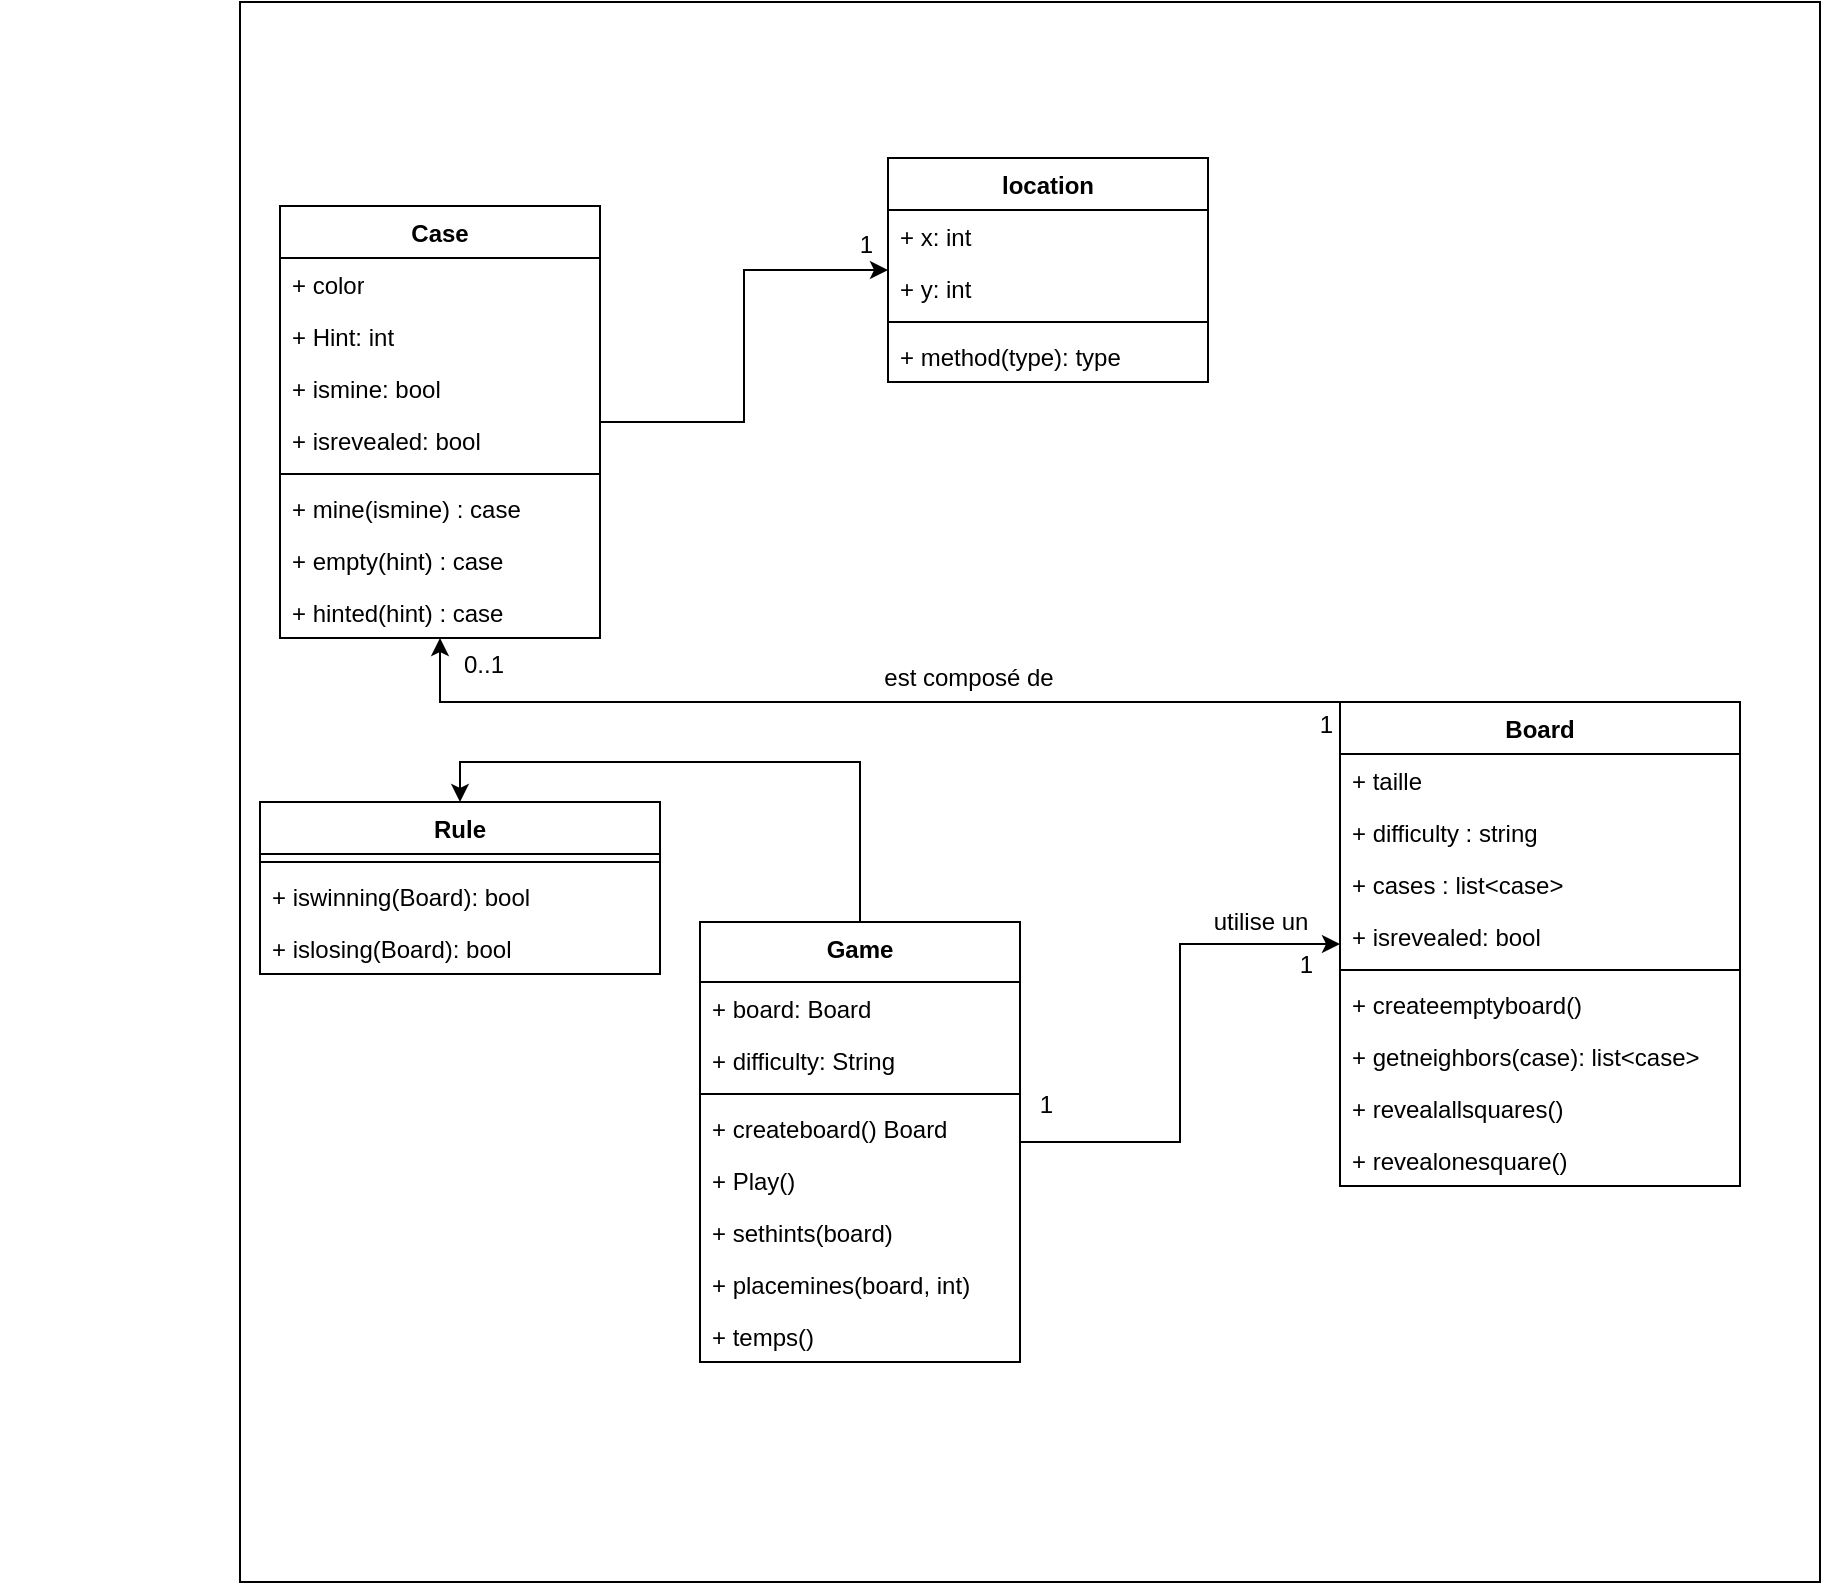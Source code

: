 <mxfile version="24.7.17">
  <diagram id="C5RBs43oDa-KdzZeNtuy" name="Page-1">
    <mxGraphModel dx="2193" dy="704" grid="1" gridSize="10" guides="1" tooltips="1" connect="1" arrows="1" fold="1" page="1" pageScale="1" pageWidth="827" pageHeight="1169" math="0" shadow="0">
      <root>
        <mxCell id="WIyWlLk6GJQsqaUBKTNV-0" />
        <mxCell id="WIyWlLk6GJQsqaUBKTNV-1" parent="WIyWlLk6GJQsqaUBKTNV-0" />
        <mxCell id="GdLVOcb5hqMAx5o_TlnN-3" value="" style="whiteSpace=wrap;html=1;aspect=fixed;" vertex="1" parent="WIyWlLk6GJQsqaUBKTNV-1">
          <mxGeometry x="90" y="40" width="790" height="790" as="geometry" />
        </mxCell>
        <mxCell id="0AmhBG5HeZ1LraAIpig7-63" value="location" style="swimlane;fontStyle=1;align=center;verticalAlign=top;childLayout=stackLayout;horizontal=1;startSize=26;horizontalStack=0;resizeParent=1;resizeParentMax=0;resizeLast=0;collapsible=1;marginBottom=0;whiteSpace=wrap;html=1;" parent="WIyWlLk6GJQsqaUBKTNV-1" vertex="1">
          <mxGeometry x="414" y="118" width="160" height="112" as="geometry" />
        </mxCell>
        <mxCell id="0AmhBG5HeZ1LraAIpig7-64" value="+ x: int" style="text;strokeColor=none;fillColor=none;align=left;verticalAlign=top;spacingLeft=4;spacingRight=4;overflow=hidden;rotatable=0;points=[[0,0.5],[1,0.5]];portConstraint=eastwest;whiteSpace=wrap;html=1;" parent="0AmhBG5HeZ1LraAIpig7-63" vertex="1">
          <mxGeometry y="26" width="160" height="26" as="geometry" />
        </mxCell>
        <mxCell id="0AmhBG5HeZ1LraAIpig7-67" value="+ y: int" style="text;strokeColor=none;fillColor=none;align=left;verticalAlign=top;spacingLeft=4;spacingRight=4;overflow=hidden;rotatable=0;points=[[0,0.5],[1,0.5]];portConstraint=eastwest;whiteSpace=wrap;html=1;" parent="0AmhBG5HeZ1LraAIpig7-63" vertex="1">
          <mxGeometry y="52" width="160" height="26" as="geometry" />
        </mxCell>
        <mxCell id="0AmhBG5HeZ1LraAIpig7-65" value="" style="line;strokeWidth=1;fillColor=none;align=left;verticalAlign=middle;spacingTop=-1;spacingLeft=3;spacingRight=3;rotatable=0;labelPosition=right;points=[];portConstraint=eastwest;strokeColor=inherit;" parent="0AmhBG5HeZ1LraAIpig7-63" vertex="1">
          <mxGeometry y="78" width="160" height="8" as="geometry" />
        </mxCell>
        <mxCell id="0AmhBG5HeZ1LraAIpig7-66" value="+ method(type): type" style="text;strokeColor=none;fillColor=none;align=left;verticalAlign=top;spacingLeft=4;spacingRight=4;overflow=hidden;rotatable=0;points=[[0,0.5],[1,0.5]];portConstraint=eastwest;whiteSpace=wrap;html=1;" parent="0AmhBG5HeZ1LraAIpig7-63" vertex="1">
          <mxGeometry y="86" width="160" height="26" as="geometry" />
        </mxCell>
        <mxCell id="GdLVOcb5hqMAx5o_TlnN-8" style="edgeStyle=orthogonalEdgeStyle;rounded=0;orthogonalLoop=1;jettySize=auto;html=1;" edge="1" parent="WIyWlLk6GJQsqaUBKTNV-1" source="0AmhBG5HeZ1LraAIpig7-68" target="0AmhBG5HeZ1LraAIpig7-63">
          <mxGeometry relative="1" as="geometry" />
        </mxCell>
        <mxCell id="0AmhBG5HeZ1LraAIpig7-68" value="Case" style="swimlane;fontStyle=1;align=center;verticalAlign=top;childLayout=stackLayout;horizontal=1;startSize=26;horizontalStack=0;resizeParent=1;resizeParentMax=0;resizeLast=0;collapsible=1;marginBottom=0;whiteSpace=wrap;html=1;" parent="WIyWlLk6GJQsqaUBKTNV-1" vertex="1">
          <mxGeometry x="110" y="142" width="160" height="216" as="geometry" />
        </mxCell>
        <mxCell id="0AmhBG5HeZ1LraAIpig7-69" value="+ color" style="text;strokeColor=none;fillColor=none;align=left;verticalAlign=top;spacingLeft=4;spacingRight=4;overflow=hidden;rotatable=0;points=[[0,0.5],[1,0.5]];portConstraint=eastwest;whiteSpace=wrap;html=1;" parent="0AmhBG5HeZ1LraAIpig7-68" vertex="1">
          <mxGeometry y="26" width="160" height="26" as="geometry" />
        </mxCell>
        <mxCell id="0AmhBG5HeZ1LraAIpig7-84" value="+ Hint: int" style="text;strokeColor=none;fillColor=none;align=left;verticalAlign=top;spacingLeft=4;spacingRight=4;overflow=hidden;rotatable=0;points=[[0,0.5],[1,0.5]];portConstraint=eastwest;whiteSpace=wrap;html=1;" parent="0AmhBG5HeZ1LraAIpig7-68" vertex="1">
          <mxGeometry y="52" width="160" height="26" as="geometry" />
        </mxCell>
        <mxCell id="0AmhBG5HeZ1LraAIpig7-70" value="+ ismine: bool" style="text;strokeColor=none;fillColor=none;align=left;verticalAlign=top;spacingLeft=4;spacingRight=4;overflow=hidden;rotatable=0;points=[[0,0.5],[1,0.5]];portConstraint=eastwest;whiteSpace=wrap;html=1;" parent="0AmhBG5HeZ1LraAIpig7-68" vertex="1">
          <mxGeometry y="78" width="160" height="26" as="geometry" />
        </mxCell>
        <mxCell id="0AmhBG5HeZ1LraAIpig7-86" value="+ isrevealed: bool" style="text;strokeColor=none;fillColor=none;align=left;verticalAlign=top;spacingLeft=4;spacingRight=4;overflow=hidden;rotatable=0;points=[[0,0.5],[1,0.5]];portConstraint=eastwest;whiteSpace=wrap;html=1;" parent="0AmhBG5HeZ1LraAIpig7-68" vertex="1">
          <mxGeometry y="104" width="160" height="26" as="geometry" />
        </mxCell>
        <mxCell id="0AmhBG5HeZ1LraAIpig7-71" value="" style="line;strokeWidth=1;fillColor=none;align=left;verticalAlign=middle;spacingTop=-1;spacingLeft=3;spacingRight=3;rotatable=0;labelPosition=right;points=[];portConstraint=eastwest;strokeColor=inherit;" parent="0AmhBG5HeZ1LraAIpig7-68" vertex="1">
          <mxGeometry y="130" width="160" height="8" as="geometry" />
        </mxCell>
        <mxCell id="0AmhBG5HeZ1LraAIpig7-132" value="+ mine(ismine) : case&amp;nbsp; " style="text;strokeColor=none;fillColor=none;align=left;verticalAlign=top;spacingLeft=4;spacingRight=4;overflow=hidden;rotatable=0;points=[[0,0.5],[1,0.5]];portConstraint=eastwest;whiteSpace=wrap;html=1;" parent="0AmhBG5HeZ1LraAIpig7-68" vertex="1">
          <mxGeometry y="138" width="160" height="26" as="geometry" />
        </mxCell>
        <mxCell id="0AmhBG5HeZ1LraAIpig7-131" value="+ empty(hint) : case&amp;nbsp; " style="text;strokeColor=none;fillColor=none;align=left;verticalAlign=top;spacingLeft=4;spacingRight=4;overflow=hidden;rotatable=0;points=[[0,0.5],[1,0.5]];portConstraint=eastwest;whiteSpace=wrap;html=1;" parent="0AmhBG5HeZ1LraAIpig7-68" vertex="1">
          <mxGeometry y="164" width="160" height="26" as="geometry" />
        </mxCell>
        <mxCell id="0AmhBG5HeZ1LraAIpig7-133" value="+ hinted(hint) : case&amp;nbsp; " style="text;strokeColor=none;fillColor=none;align=left;verticalAlign=top;spacingLeft=4;spacingRight=4;overflow=hidden;rotatable=0;points=[[0,0.5],[1,0.5]];portConstraint=eastwest;whiteSpace=wrap;html=1;" parent="0AmhBG5HeZ1LraAIpig7-68" vertex="1">
          <mxGeometry y="190" width="160" height="26" as="geometry" />
        </mxCell>
        <mxCell id="GdLVOcb5hqMAx5o_TlnN-5" style="edgeStyle=orthogonalEdgeStyle;rounded=0;orthogonalLoop=1;jettySize=auto;html=1;exitX=0.5;exitY=0;exitDx=0;exitDy=0;entryX=0.5;entryY=0;entryDx=0;entryDy=0;" edge="1" parent="WIyWlLk6GJQsqaUBKTNV-1" source="0AmhBG5HeZ1LraAIpig7-76" target="0AmhBG5HeZ1LraAIpig7-94">
          <mxGeometry relative="1" as="geometry" />
        </mxCell>
        <mxCell id="GdLVOcb5hqMAx5o_TlnN-6" style="edgeStyle=orthogonalEdgeStyle;rounded=0;orthogonalLoop=1;jettySize=auto;html=1;" edge="1" parent="WIyWlLk6GJQsqaUBKTNV-1" source="0AmhBG5HeZ1LraAIpig7-76" target="0AmhBG5HeZ1LraAIpig7-111">
          <mxGeometry relative="1" as="geometry" />
        </mxCell>
        <mxCell id="0AmhBG5HeZ1LraAIpig7-76" value="Game" style="swimlane;fontStyle=1;align=center;verticalAlign=top;childLayout=stackLayout;horizontal=1;startSize=30;horizontalStack=0;resizeParent=1;resizeParentMax=0;resizeLast=0;collapsible=1;marginBottom=0;whiteSpace=wrap;html=1;" parent="WIyWlLk6GJQsqaUBKTNV-1" vertex="1">
          <mxGeometry x="320" y="500" width="160" height="220" as="geometry" />
        </mxCell>
        <mxCell id="0AmhBG5HeZ1LraAIpig7-77" value="+ board: Board" style="text;strokeColor=none;fillColor=none;align=left;verticalAlign=top;spacingLeft=4;spacingRight=4;overflow=hidden;rotatable=0;points=[[0,0.5],[1,0.5]];portConstraint=eastwest;whiteSpace=wrap;html=1;" parent="0AmhBG5HeZ1LraAIpig7-76" vertex="1">
          <mxGeometry y="30" width="160" height="26" as="geometry" />
        </mxCell>
        <mxCell id="0AmhBG5HeZ1LraAIpig7-78" value="+ difficulty: String" style="text;strokeColor=none;fillColor=none;align=left;verticalAlign=top;spacingLeft=4;spacingRight=4;overflow=hidden;rotatable=0;points=[[0,0.5],[1,0.5]];portConstraint=eastwest;whiteSpace=wrap;html=1;" parent="0AmhBG5HeZ1LraAIpig7-76" vertex="1">
          <mxGeometry y="56" width="160" height="26" as="geometry" />
        </mxCell>
        <mxCell id="0AmhBG5HeZ1LraAIpig7-79" value="" style="line;strokeWidth=1;fillColor=none;align=left;verticalAlign=middle;spacingTop=-1;spacingLeft=3;spacingRight=3;rotatable=0;labelPosition=right;points=[];portConstraint=eastwest;strokeColor=inherit;" parent="0AmhBG5HeZ1LraAIpig7-76" vertex="1">
          <mxGeometry y="82" width="160" height="8" as="geometry" />
        </mxCell>
        <mxCell id="0AmhBG5HeZ1LraAIpig7-80" value="+ createboard() Board" style="text;strokeColor=none;fillColor=none;align=left;verticalAlign=top;spacingLeft=4;spacingRight=4;overflow=hidden;rotatable=0;points=[[0,0.5],[1,0.5]];portConstraint=eastwest;whiteSpace=wrap;html=1;" parent="0AmhBG5HeZ1LraAIpig7-76" vertex="1">
          <mxGeometry y="90" width="160" height="26" as="geometry" />
        </mxCell>
        <mxCell id="0AmhBG5HeZ1LraAIpig7-81" value="+ Play() " style="text;strokeColor=none;fillColor=none;align=left;verticalAlign=top;spacingLeft=4;spacingRight=4;overflow=hidden;rotatable=0;points=[[0,0.5],[1,0.5]];portConstraint=eastwest;whiteSpace=wrap;html=1;" parent="0AmhBG5HeZ1LraAIpig7-76" vertex="1">
          <mxGeometry y="116" width="160" height="26" as="geometry" />
        </mxCell>
        <mxCell id="0AmhBG5HeZ1LraAIpig7-117" value="+ sethints(board) " style="text;strokeColor=none;fillColor=none;align=left;verticalAlign=top;spacingLeft=4;spacingRight=4;overflow=hidden;rotatable=0;points=[[0,0.5],[1,0.5]];portConstraint=eastwest;whiteSpace=wrap;html=1;" parent="0AmhBG5HeZ1LraAIpig7-76" vertex="1">
          <mxGeometry y="142" width="160" height="26" as="geometry" />
        </mxCell>
        <mxCell id="0AmhBG5HeZ1LraAIpig7-125" value="+ placemines(board, int) " style="text;strokeColor=none;fillColor=none;align=left;verticalAlign=top;spacingLeft=4;spacingRight=4;overflow=hidden;rotatable=0;points=[[0,0.5],[1,0.5]];portConstraint=eastwest;whiteSpace=wrap;html=1;" parent="0AmhBG5HeZ1LraAIpig7-76" vertex="1">
          <mxGeometry y="168" width="160" height="26" as="geometry" />
        </mxCell>
        <mxCell id="0AmhBG5HeZ1LraAIpig7-82" value="+ temps() " style="text;strokeColor=none;fillColor=none;align=left;verticalAlign=top;spacingLeft=4;spacingRight=4;overflow=hidden;rotatable=0;points=[[0,0.5],[1,0.5]];portConstraint=eastwest;whiteSpace=wrap;html=1;" parent="0AmhBG5HeZ1LraAIpig7-76" vertex="1">
          <mxGeometry y="194" width="160" height="26" as="geometry" />
        </mxCell>
        <mxCell id="0AmhBG5HeZ1LraAIpig7-94" value="Rule" style="swimlane;fontStyle=1;align=center;verticalAlign=top;childLayout=stackLayout;horizontal=1;startSize=26;horizontalStack=0;resizeParent=1;resizeParentMax=0;resizeLast=0;collapsible=1;marginBottom=0;whiteSpace=wrap;html=1;" parent="WIyWlLk6GJQsqaUBKTNV-1" vertex="1">
          <mxGeometry x="100" y="440" width="200" height="86" as="geometry" />
        </mxCell>
        <mxCell id="0AmhBG5HeZ1LraAIpig7-99" value="" style="line;strokeWidth=1;fillColor=none;align=left;verticalAlign=middle;spacingTop=-1;spacingLeft=3;spacingRight=3;rotatable=0;labelPosition=right;points=[];portConstraint=eastwest;strokeColor=inherit;" parent="0AmhBG5HeZ1LraAIpig7-94" vertex="1">
          <mxGeometry y="26" width="200" height="8" as="geometry" />
        </mxCell>
        <mxCell id="0AmhBG5HeZ1LraAIpig7-104" value="+ iswinning(Board): bool " style="text;strokeColor=none;fillColor=none;align=left;verticalAlign=top;spacingLeft=4;spacingRight=4;overflow=hidden;rotatable=0;points=[[0,0.5],[1,0.5]];portConstraint=eastwest;whiteSpace=wrap;html=1;" parent="0AmhBG5HeZ1LraAIpig7-94" vertex="1">
          <mxGeometry y="34" width="200" height="26" as="geometry" />
        </mxCell>
        <mxCell id="0AmhBG5HeZ1LraAIpig7-123" value="+ islosing(Board): bool " style="text;strokeColor=none;fillColor=none;align=left;verticalAlign=top;spacingLeft=4;spacingRight=4;overflow=hidden;rotatable=0;points=[[0,0.5],[1,0.5]];portConstraint=eastwest;whiteSpace=wrap;html=1;" parent="0AmhBG5HeZ1LraAIpig7-94" vertex="1">
          <mxGeometry y="60" width="200" height="26" as="geometry" />
        </mxCell>
        <mxCell id="0AmhBG5HeZ1LraAIpig7-108" value="" style="text;whiteSpace=wrap;html=1;" parent="WIyWlLk6GJQsqaUBKTNV-1" vertex="1">
          <mxGeometry x="-30" y="770" width="60" height="50" as="geometry" />
        </mxCell>
        <mxCell id="GdLVOcb5hqMAx5o_TlnN-9" style="edgeStyle=orthogonalEdgeStyle;rounded=0;orthogonalLoop=1;jettySize=auto;html=1;" edge="1" parent="WIyWlLk6GJQsqaUBKTNV-1" source="0AmhBG5HeZ1LraAIpig7-111" target="0AmhBG5HeZ1LraAIpig7-68">
          <mxGeometry relative="1" as="geometry">
            <Array as="points">
              <mxPoint x="190" y="390" />
            </Array>
          </mxGeometry>
        </mxCell>
        <mxCell id="0AmhBG5HeZ1LraAIpig7-111" value="Board" style="swimlane;fontStyle=1;align=center;verticalAlign=top;childLayout=stackLayout;horizontal=1;startSize=26;horizontalStack=0;resizeParent=1;resizeParentMax=0;resizeLast=0;collapsible=1;marginBottom=0;whiteSpace=wrap;html=1;" parent="WIyWlLk6GJQsqaUBKTNV-1" vertex="1">
          <mxGeometry x="640" y="390" width="200" height="242" as="geometry" />
        </mxCell>
        <mxCell id="0AmhBG5HeZ1LraAIpig7-112" value="+ taille" style="text;strokeColor=none;fillColor=none;align=left;verticalAlign=top;spacingLeft=4;spacingRight=4;overflow=hidden;rotatable=0;points=[[0,0.5],[1,0.5]];portConstraint=eastwest;whiteSpace=wrap;html=1;" parent="0AmhBG5HeZ1LraAIpig7-111" vertex="1">
          <mxGeometry y="26" width="200" height="26" as="geometry" />
        </mxCell>
        <mxCell id="0AmhBG5HeZ1LraAIpig7-113" value="+ difficulty : string" style="text;strokeColor=none;fillColor=none;align=left;verticalAlign=top;spacingLeft=4;spacingRight=4;overflow=hidden;rotatable=0;points=[[0,0.5],[1,0.5]];portConstraint=eastwest;whiteSpace=wrap;html=1;" parent="0AmhBG5HeZ1LraAIpig7-111" vertex="1">
          <mxGeometry y="52" width="200" height="26" as="geometry" />
        </mxCell>
        <mxCell id="0AmhBG5HeZ1LraAIpig7-114" value="+ cases : list&amp;lt;case&amp;gt;" style="text;strokeColor=none;fillColor=none;align=left;verticalAlign=top;spacingLeft=4;spacingRight=4;overflow=hidden;rotatable=0;points=[[0,0.5],[1,0.5]];portConstraint=eastwest;whiteSpace=wrap;html=1;" parent="0AmhBG5HeZ1LraAIpig7-111" vertex="1">
          <mxGeometry y="78" width="200" height="26" as="geometry" />
        </mxCell>
        <mxCell id="0AmhBG5HeZ1LraAIpig7-115" value="+ isrevealed: bool" style="text;strokeColor=none;fillColor=none;align=left;verticalAlign=top;spacingLeft=4;spacingRight=4;overflow=hidden;rotatable=0;points=[[0,0.5],[1,0.5]];portConstraint=eastwest;whiteSpace=wrap;html=1;" parent="0AmhBG5HeZ1LraAIpig7-111" vertex="1">
          <mxGeometry y="104" width="200" height="26" as="geometry" />
        </mxCell>
        <mxCell id="0AmhBG5HeZ1LraAIpig7-116" value="" style="line;strokeWidth=1;fillColor=none;align=left;verticalAlign=middle;spacingTop=-1;spacingLeft=3;spacingRight=3;rotatable=0;labelPosition=right;points=[];portConstraint=eastwest;strokeColor=inherit;" parent="0AmhBG5HeZ1LraAIpig7-111" vertex="1">
          <mxGeometry y="130" width="200" height="8" as="geometry" />
        </mxCell>
        <mxCell id="0AmhBG5HeZ1LraAIpig7-118" value="+&amp;nbsp;createemptyboard() " style="text;strokeColor=none;fillColor=none;align=left;verticalAlign=top;spacingLeft=4;spacingRight=4;overflow=hidden;rotatable=0;points=[[0,0.5],[1,0.5]];portConstraint=eastwest;whiteSpace=wrap;html=1;" parent="0AmhBG5HeZ1LraAIpig7-111" vertex="1">
          <mxGeometry y="138" width="200" height="26" as="geometry" />
        </mxCell>
        <mxCell id="0AmhBG5HeZ1LraAIpig7-119" value="+ getneighbors(case): list&amp;lt;case&amp;gt; " style="text;strokeColor=none;fillColor=none;align=left;verticalAlign=top;spacingLeft=4;spacingRight=4;overflow=hidden;rotatable=0;points=[[0,0.5],[1,0.5]];portConstraint=eastwest;whiteSpace=wrap;html=1;" parent="0AmhBG5HeZ1LraAIpig7-111" vertex="1">
          <mxGeometry y="164" width="200" height="26" as="geometry" />
        </mxCell>
        <mxCell id="0AmhBG5HeZ1LraAIpig7-120" value="+ revealallsquares() " style="text;strokeColor=none;fillColor=none;align=left;verticalAlign=top;spacingLeft=4;spacingRight=4;overflow=hidden;rotatable=0;points=[[0,0.5],[1,0.5]];portConstraint=eastwest;whiteSpace=wrap;html=1;" parent="0AmhBG5HeZ1LraAIpig7-111" vertex="1">
          <mxGeometry y="190" width="200" height="26" as="geometry" />
        </mxCell>
        <mxCell id="0AmhBG5HeZ1LraAIpig7-121" value="+ revealonesquare() " style="text;strokeColor=none;fillColor=none;align=left;verticalAlign=top;spacingLeft=4;spacingRight=4;overflow=hidden;rotatable=0;points=[[0,0.5],[1,0.5]];portConstraint=eastwest;whiteSpace=wrap;html=1;" parent="0AmhBG5HeZ1LraAIpig7-111" vertex="1">
          <mxGeometry y="216" width="200" height="26" as="geometry" />
        </mxCell>
        <mxCell id="0AmhBG5HeZ1LraAIpig7-126" value="1" style="resizable=0;align=right;verticalAlign=bottom;labelBackgroundColor=none;fontSize=12;" parent="WIyWlLk6GJQsqaUBKTNV-1" connectable="0" vertex="1">
          <mxGeometry x="339.998" y="290.0" as="geometry">
            <mxPoint x="298" y="120" as="offset" />
          </mxGeometry>
        </mxCell>
        <mxCell id="0AmhBG5HeZ1LraAIpig7-128" value="utilise un" style="text;html=1;resizable=0;points=[];;align=center;verticalAlign=middle;labelBackgroundColor=none;rounded=0;shadow=0;strokeWidth=1;fontSize=12;" parent="WIyWlLk6GJQsqaUBKTNV-1" vertex="1" connectable="0">
          <mxGeometry x="600.003" y="500" as="geometry" />
        </mxCell>
        <mxCell id="0AmhBG5HeZ1LraAIpig7-129" value="1" style="resizable=0;align=right;verticalAlign=bottom;labelBackgroundColor=none;fontSize=12;" parent="WIyWlLk6GJQsqaUBKTNV-1" connectable="0" vertex="1">
          <mxGeometry x="329.998" y="410.0" as="geometry">
            <mxPoint x="298" y="120" as="offset" />
          </mxGeometry>
        </mxCell>
        <mxCell id="0AmhBG5HeZ1LraAIpig7-130" value="1" style="resizable=0;align=right;verticalAlign=bottom;labelBackgroundColor=none;fontSize=12;" parent="WIyWlLk6GJQsqaUBKTNV-1" connectable="0" vertex="1">
          <mxGeometry x="199.998" y="480.0" as="geometry">
            <mxPoint x="298" y="120" as="offset" />
          </mxGeometry>
        </mxCell>
        <mxCell id="GdLVOcb5hqMAx5o_TlnN-10" value="est composé de " style="text;html=1;resizable=0;points=[];;align=center;verticalAlign=middle;labelBackgroundColor=none;rounded=0;shadow=0;strokeWidth=1;fontSize=12;" vertex="1" connectable="0" parent="WIyWlLk6GJQsqaUBKTNV-1">
          <mxGeometry x="460.003" y="380" as="geometry">
            <mxPoint x="-6" y="-2" as="offset" />
          </mxGeometry>
        </mxCell>
        <mxCell id="GdLVOcb5hqMAx5o_TlnN-11" value="0..1" style="resizable=0;align=left;verticalAlign=bottom;labelBackgroundColor=none;fontSize=12;" connectable="0" vertex="1" parent="WIyWlLk6GJQsqaUBKTNV-1">
          <mxGeometry x="200.0" y="380.0" as="geometry" />
        </mxCell>
        <mxCell id="GdLVOcb5hqMAx5o_TlnN-12" value="1" style="resizable=0;align=right;verticalAlign=bottom;labelBackgroundColor=none;fontSize=12;" connectable="0" vertex="1" parent="WIyWlLk6GJQsqaUBKTNV-1">
          <mxGeometry x="109.998" y="50.0" as="geometry">
            <mxPoint x="298" y="120" as="offset" />
          </mxGeometry>
        </mxCell>
      </root>
    </mxGraphModel>
  </diagram>
</mxfile>
